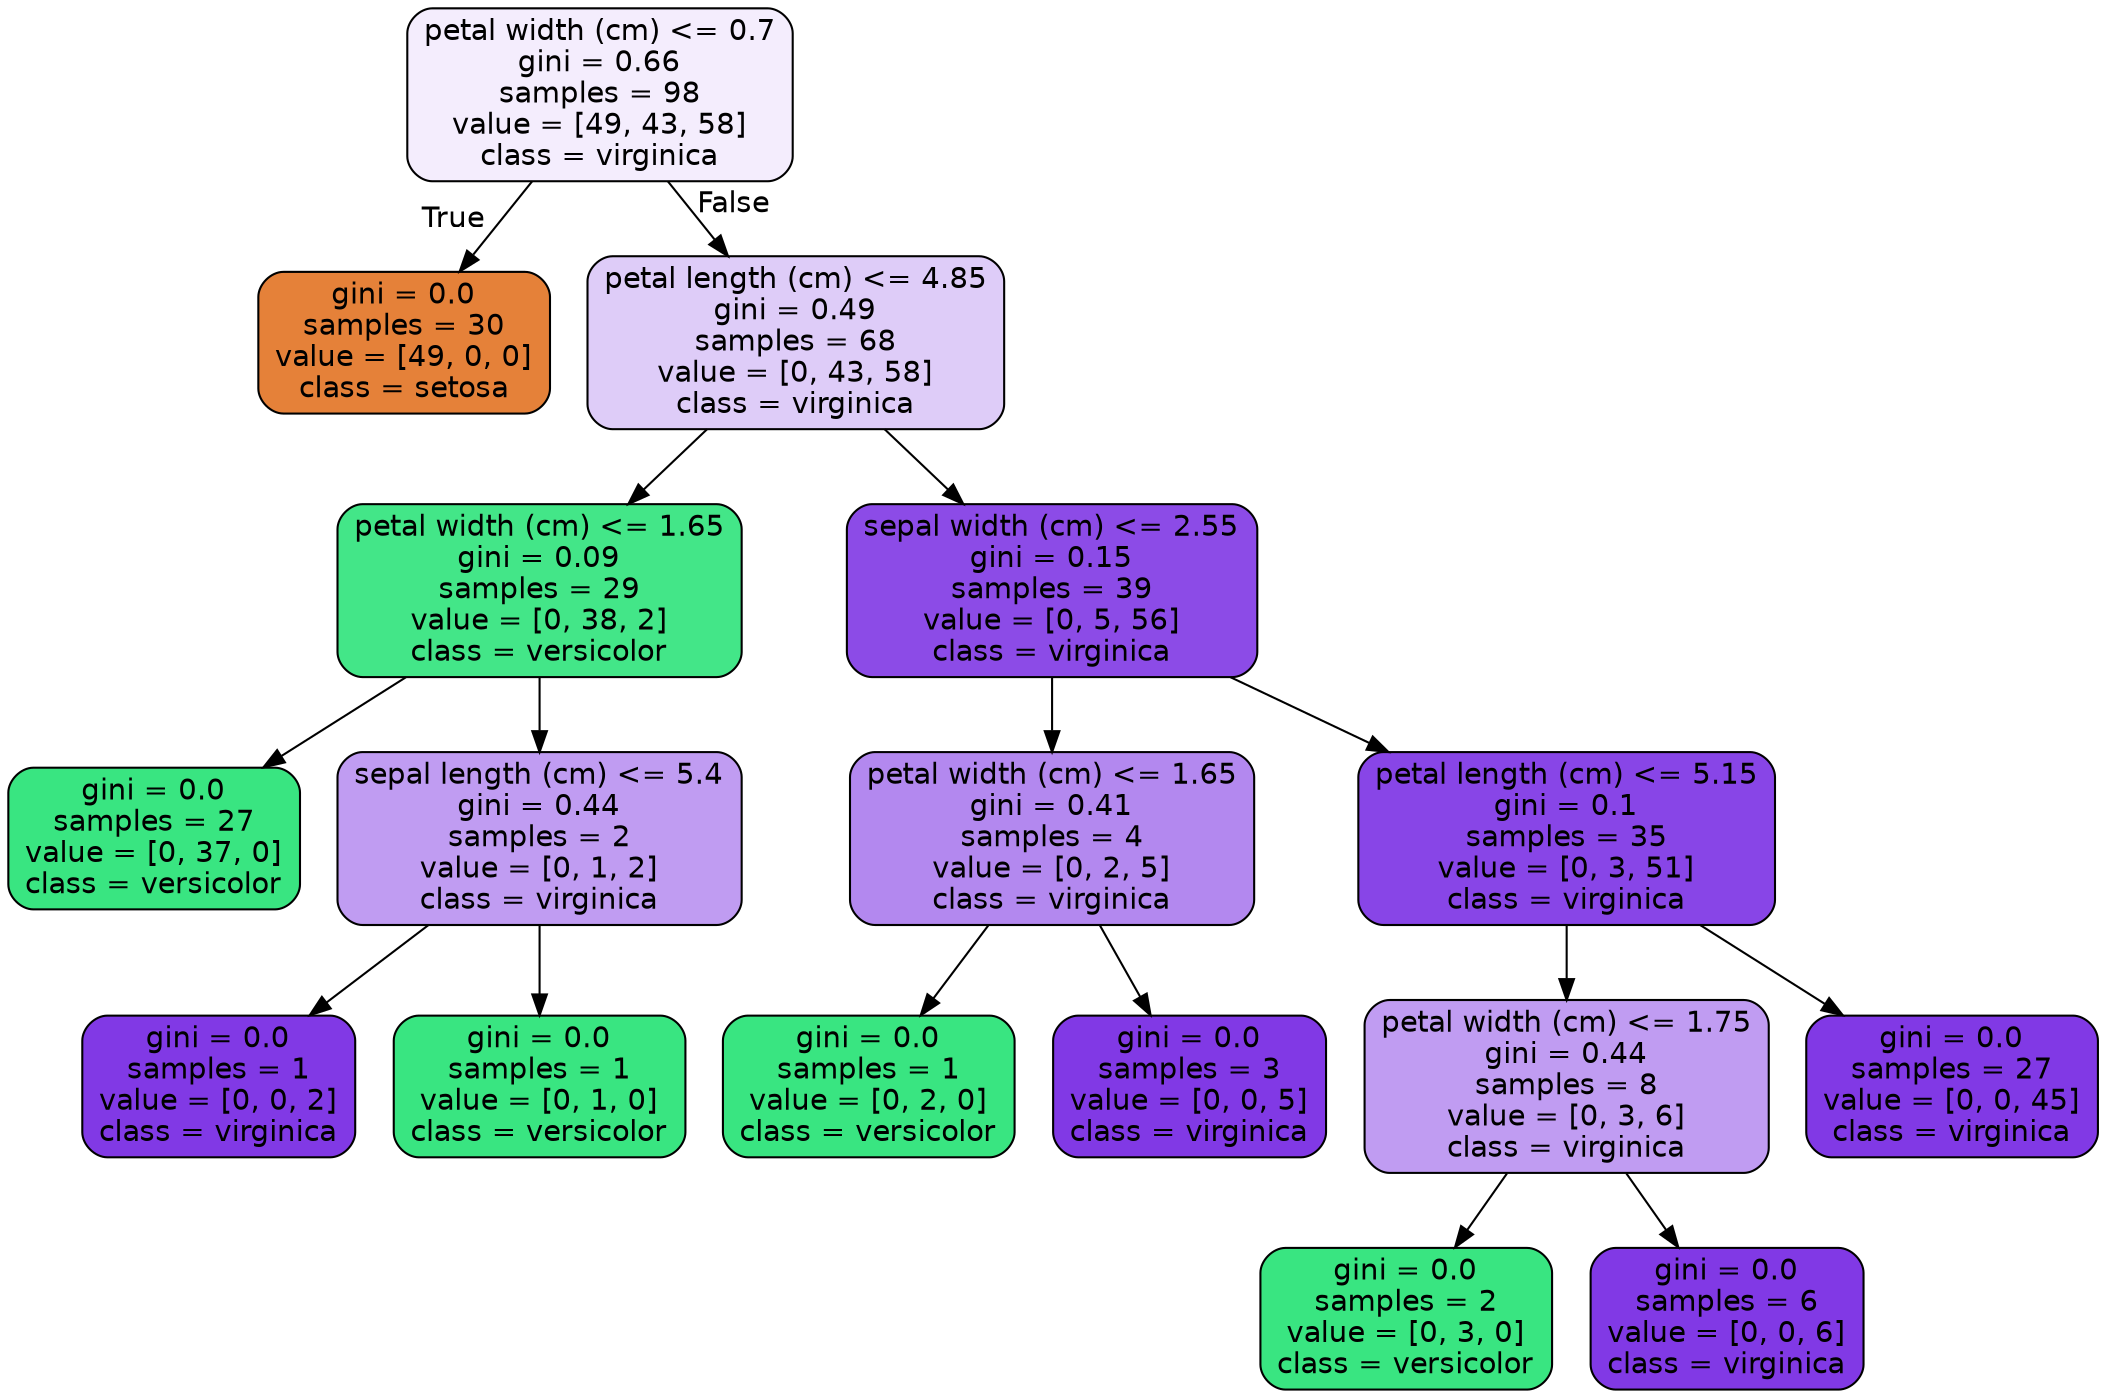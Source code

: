 digraph Tree {
node [shape=box, style="filled, rounded", color="black", fontname="helvetica"] ;
edge [fontname="helvetica"] ;
0 [label="petal width (cm) <= 0.7\ngini = 0.66\nsamples = 98\nvalue = [49, 43, 58]\nclass = virginica", fillcolor="#f4edfd"] ;
1 [label="gini = 0.0\nsamples = 30\nvalue = [49, 0, 0]\nclass = setosa", fillcolor="#e58139"] ;
0 -> 1 [labeldistance=2.5, labelangle=45, headlabel="True"] ;
2 [label="petal length (cm) <= 4.85\ngini = 0.49\nsamples = 68\nvalue = [0, 43, 58]\nclass = virginica", fillcolor="#deccf8"] ;
0 -> 2 [labeldistance=2.5, labelangle=-45, headlabel="False"] ;
3 [label="petal width (cm) <= 1.65\ngini = 0.09\nsamples = 29\nvalue = [0, 38, 2]\nclass = versicolor", fillcolor="#43e688"] ;
2 -> 3 ;
4 [label="gini = 0.0\nsamples = 27\nvalue = [0, 37, 0]\nclass = versicolor", fillcolor="#39e581"] ;
3 -> 4 ;
5 [label="sepal length (cm) <= 5.4\ngini = 0.44\nsamples = 2\nvalue = [0, 1, 2]\nclass = virginica", fillcolor="#c09cf2"] ;
3 -> 5 ;
6 [label="gini = 0.0\nsamples = 1\nvalue = [0, 0, 2]\nclass = virginica", fillcolor="#8139e5"] ;
5 -> 6 ;
7 [label="gini = 0.0\nsamples = 1\nvalue = [0, 1, 0]\nclass = versicolor", fillcolor="#39e581"] ;
5 -> 7 ;
8 [label="sepal width (cm) <= 2.55\ngini = 0.15\nsamples = 39\nvalue = [0, 5, 56]\nclass = virginica", fillcolor="#8c4be7"] ;
2 -> 8 ;
9 [label="petal width (cm) <= 1.65\ngini = 0.41\nsamples = 4\nvalue = [0, 2, 5]\nclass = virginica", fillcolor="#b388ef"] ;
8 -> 9 ;
10 [label="gini = 0.0\nsamples = 1\nvalue = [0, 2, 0]\nclass = versicolor", fillcolor="#39e581"] ;
9 -> 10 ;
11 [label="gini = 0.0\nsamples = 3\nvalue = [0, 0, 5]\nclass = virginica", fillcolor="#8139e5"] ;
9 -> 11 ;
12 [label="petal length (cm) <= 5.15\ngini = 0.1\nsamples = 35\nvalue = [0, 3, 51]\nclass = virginica", fillcolor="#8845e7"] ;
8 -> 12 ;
13 [label="petal width (cm) <= 1.75\ngini = 0.44\nsamples = 8\nvalue = [0, 3, 6]\nclass = virginica", fillcolor="#c09cf2"] ;
12 -> 13 ;
14 [label="gini = 0.0\nsamples = 2\nvalue = [0, 3, 0]\nclass = versicolor", fillcolor="#39e581"] ;
13 -> 14 ;
15 [label="gini = 0.0\nsamples = 6\nvalue = [0, 0, 6]\nclass = virginica", fillcolor="#8139e5"] ;
13 -> 15 ;
16 [label="gini = 0.0\nsamples = 27\nvalue = [0, 0, 45]\nclass = virginica", fillcolor="#8139e5"] ;
12 -> 16 ;
}